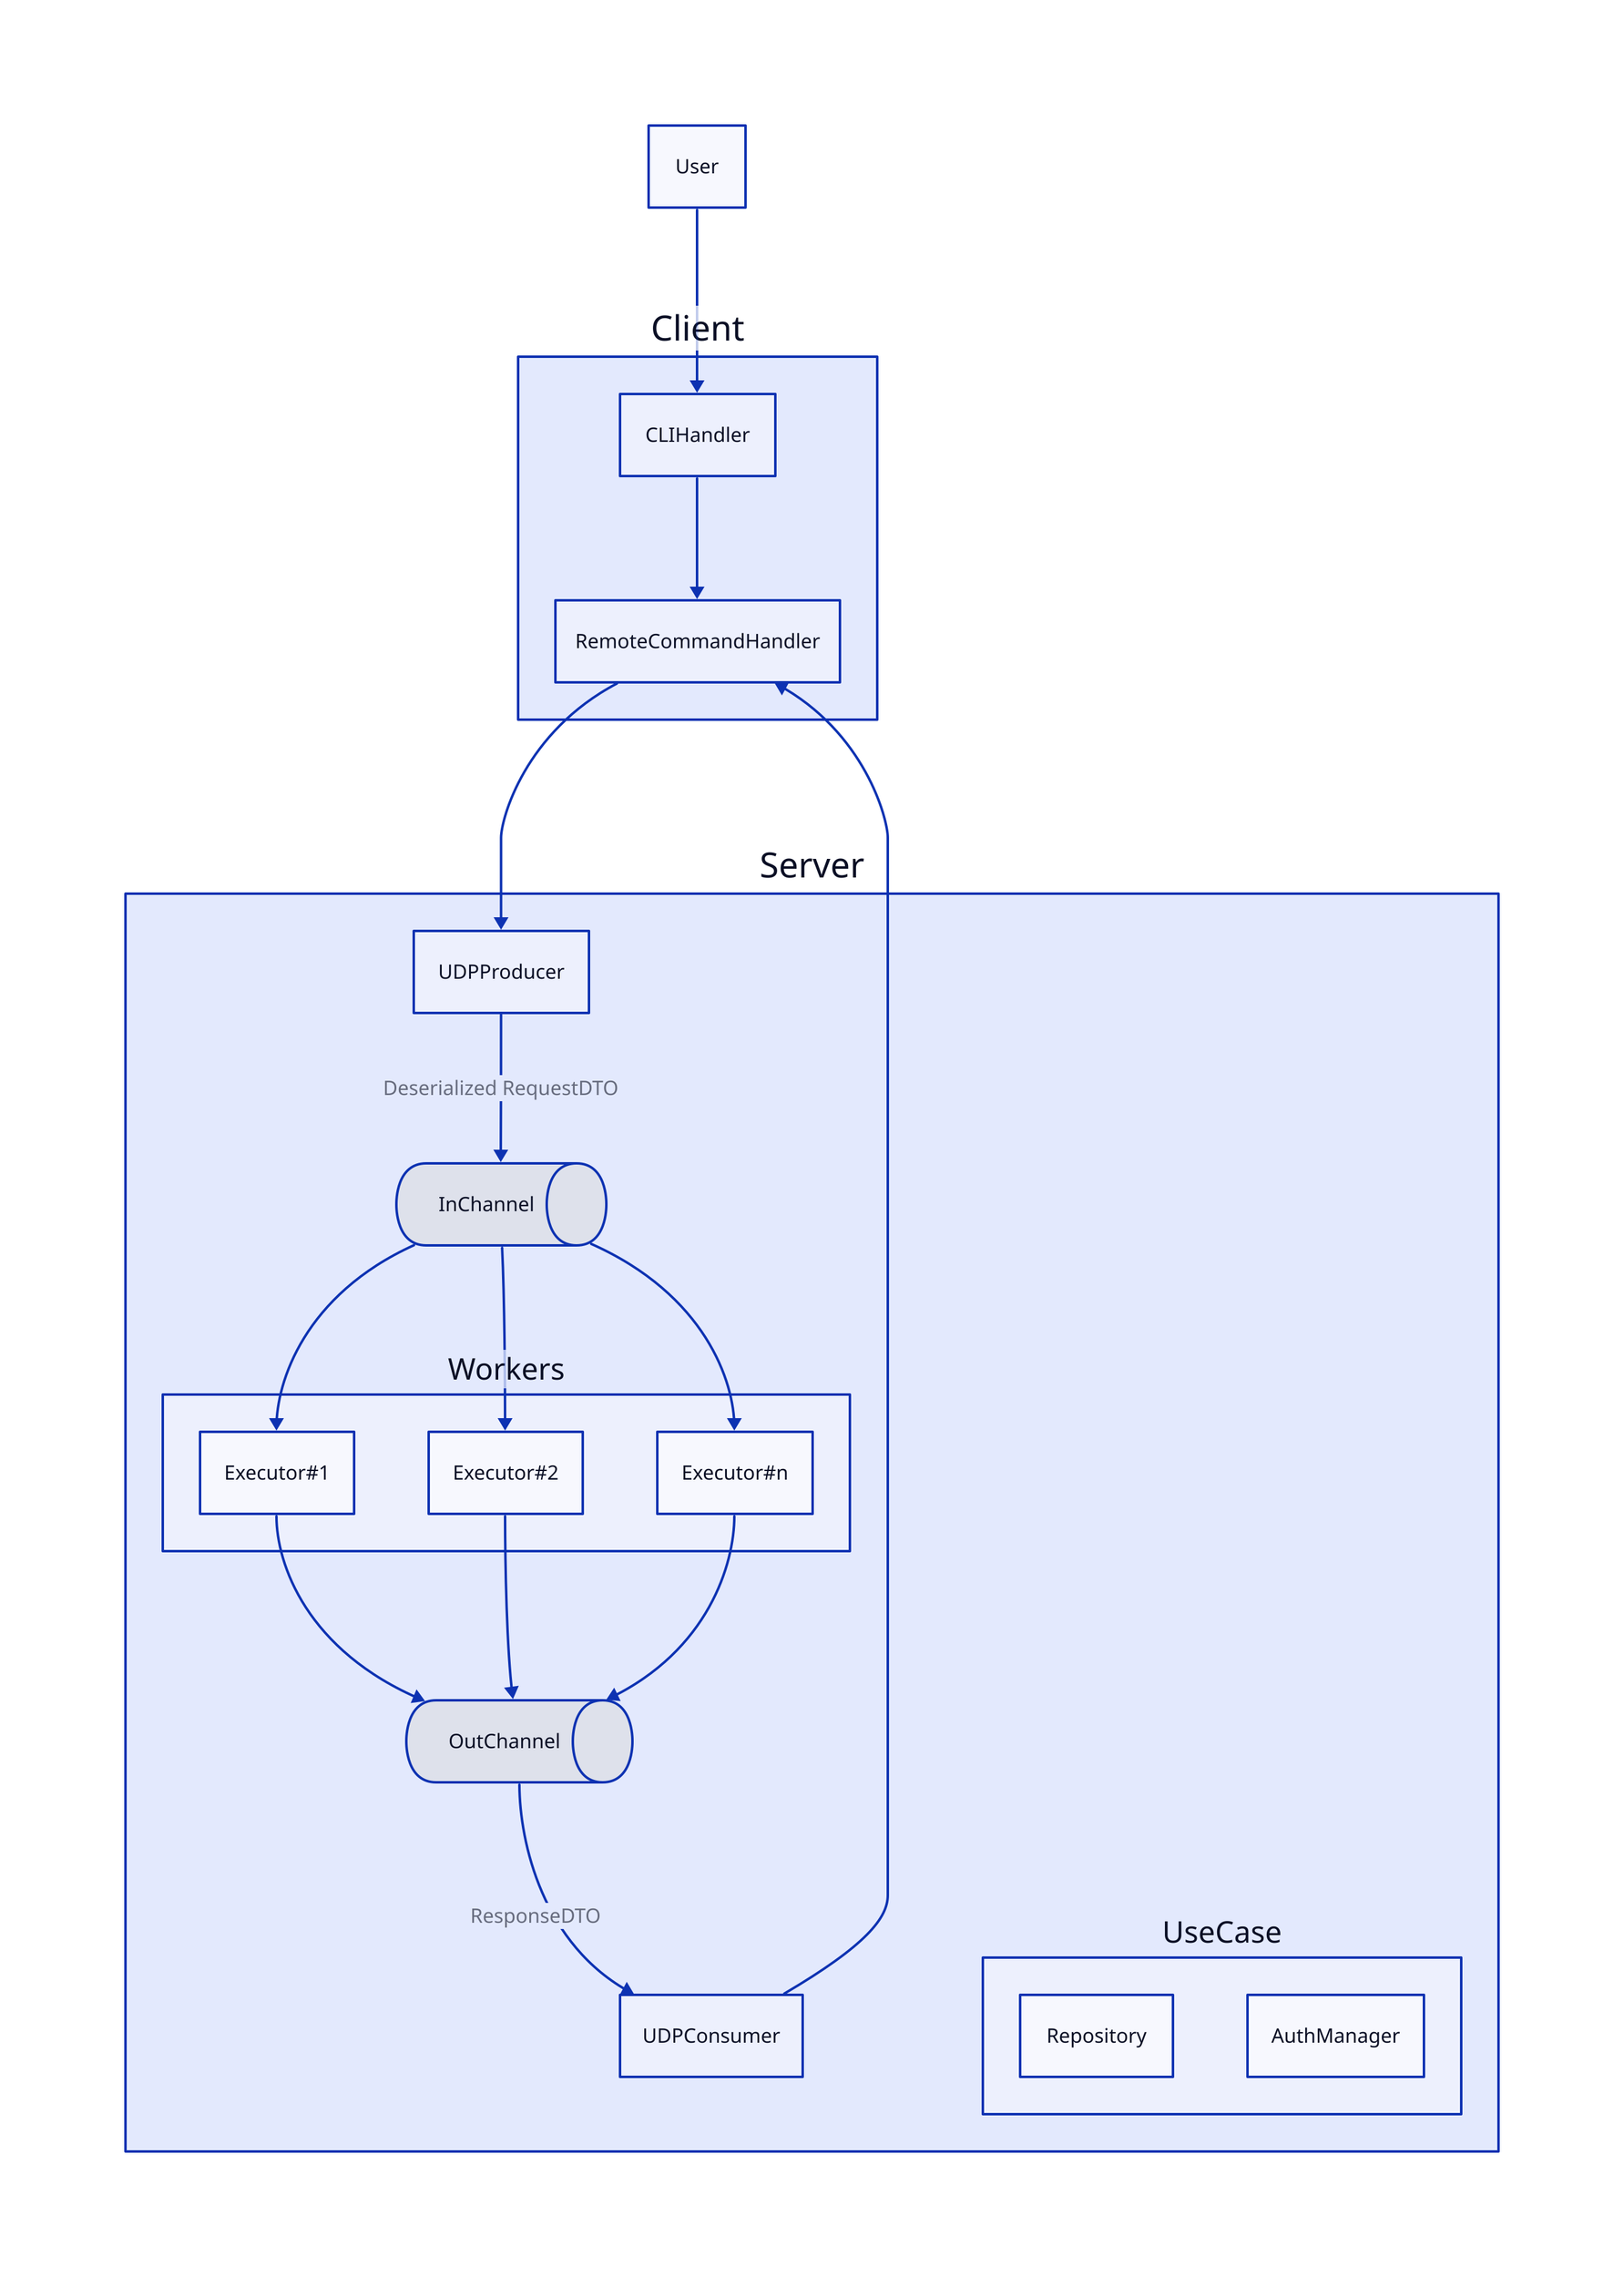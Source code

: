 User -> Client.CLIHandler

Client: {
  RemoteCommandHandler
  CLIHandler
  CLIHandler -> RemoteCommandHandler
}

Server: {
  UDPProducer -> InChannel: Deserialized RequestDTO
  InChannel: {
    shape: queue
  }
  Workers: {
    Executor\#1
    Executor\#2
    Executor\#n
  }
  InChannel -> Workers.Executor\#1 -> OutChannel
  InChannel -> Workers.Executor\#2 -> OutChannel
  InChannel -> Workers.Executor\#n -> OutChannel

  OutChannel: {
    shape: queue
  }
  
  OutChannel -> UDPConsumer: ResponseDTO

  UseCase: {
    Repository
    AuthManager
  }
}

Server.UDPConsumer -> Client.RemoteCommandHandler
Server.UDPProducer <- Client.RemoteCommandHandler

